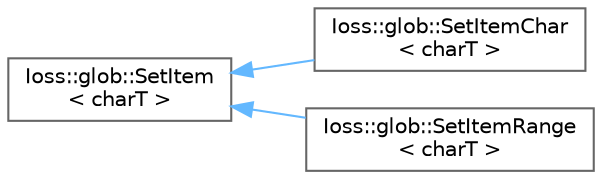 digraph "Graphical Class Hierarchy"
{
 // INTERACTIVE_SVG=YES
 // LATEX_PDF_SIZE
  bgcolor="transparent";
  edge [fontname=Helvetica,fontsize=10,labelfontname=Helvetica,labelfontsize=10];
  node [fontname=Helvetica,fontsize=10,shape=box,height=0.2,width=0.4];
  rankdir="LR";
  Node0 [id="Node000000",label="Ioss::glob::SetItem\l\< charT \>",height=0.2,width=0.4,color="grey40", fillcolor="white", style="filled",URL="$classIoss_1_1glob_1_1SetItem.html",tooltip=" "];
  Node0 -> Node1 [id="edge133_Node000000_Node000001",dir="back",color="steelblue1",style="solid",tooltip=" "];
  Node1 [id="Node000001",label="Ioss::glob::SetItemChar\l\< charT \>",height=0.2,width=0.4,color="grey40", fillcolor="white", style="filled",URL="$classIoss_1_1glob_1_1SetItemChar.html",tooltip=" "];
  Node0 -> Node2 [id="edge134_Node000000_Node000002",dir="back",color="steelblue1",style="solid",tooltip=" "];
  Node2 [id="Node000002",label="Ioss::glob::SetItemRange\l\< charT \>",height=0.2,width=0.4,color="grey40", fillcolor="white", style="filled",URL="$classIoss_1_1glob_1_1SetItemRange.html",tooltip=" "];
}
